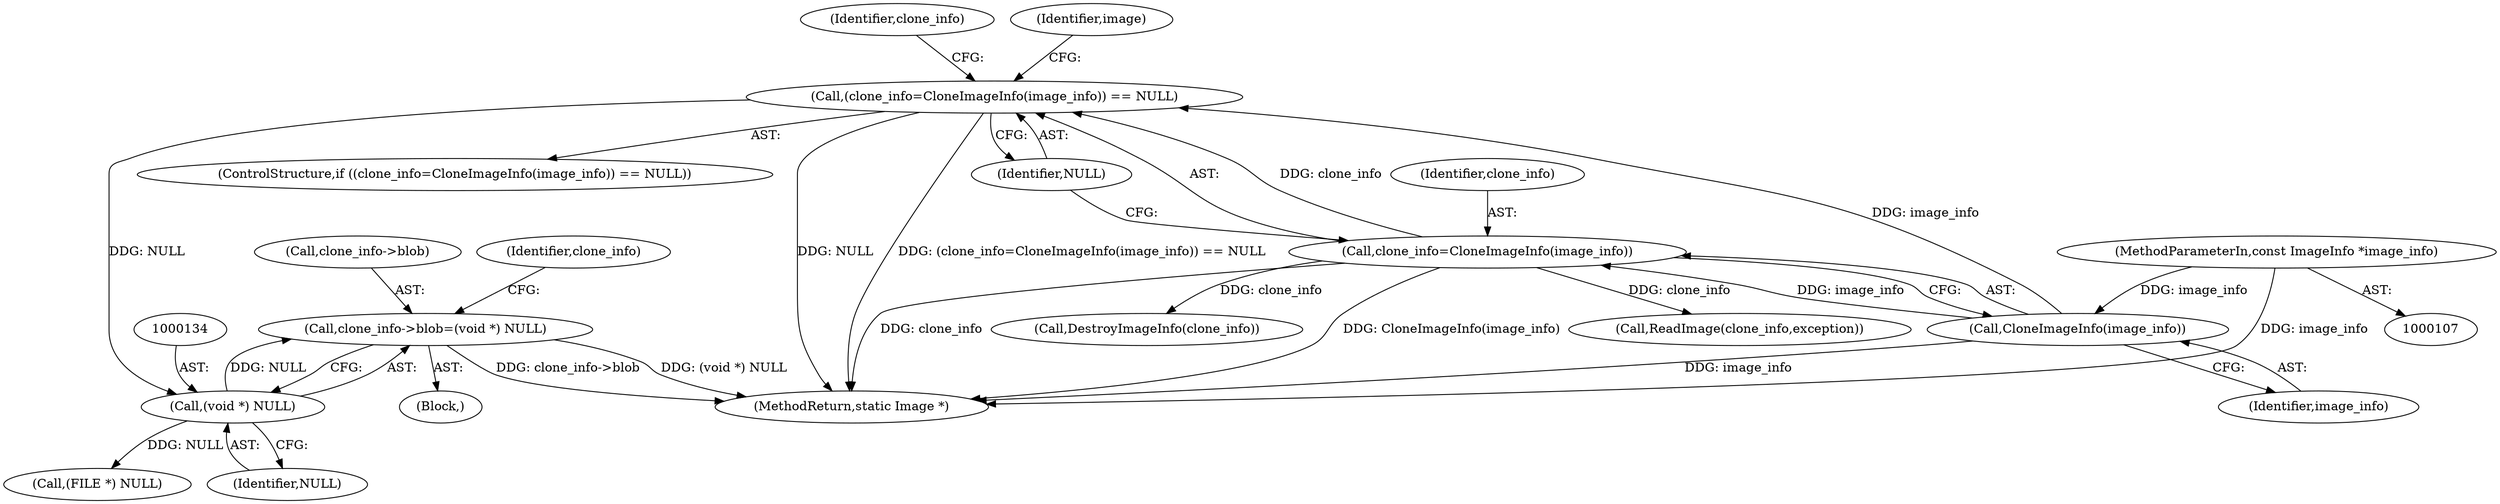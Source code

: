 digraph "0_ImageMagick_a251039393f423c7858e63cab6aa98d17b8b7a41@pointer" {
"1000129" [label="(Call,clone_info->blob=(void *) NULL)"];
"1000133" [label="(Call,(void *) NULL)"];
"1000121" [label="(Call,(clone_info=CloneImageInfo(image_info)) == NULL)"];
"1000122" [label="(Call,clone_info=CloneImageInfo(image_info))"];
"1000124" [label="(Call,CloneImageInfo(image_info))"];
"1000109" [label="(MethodParameterIn,const ImageInfo *image_info)"];
"1000122" [label="(Call,clone_info=CloneImageInfo(image_info))"];
"1000124" [label="(Call,CloneImageInfo(image_info))"];
"1000109" [label="(MethodParameterIn,const ImageInfo *image_info)"];
"1000131" [label="(Identifier,clone_info)"];
"1000138" [label="(Identifier,clone_info)"];
"1000133" [label="(Call,(void *) NULL)"];
"1000243" [label="(Call,ReadImage(clone_info,exception))"];
"1000129" [label="(Call,clone_info->blob=(void *) NULL)"];
"1000153" [label="(Call,(FILE *) NULL)"];
"1000130" [label="(Call,clone_info->blob)"];
"1000322" [label="(Call,DestroyImageInfo(clone_info))"];
"1000113" [label="(Block,)"];
"1000121" [label="(Call,(clone_info=CloneImageInfo(image_info)) == NULL)"];
"1000125" [label="(Identifier,image_info)"];
"1000135" [label="(Identifier,NULL)"];
"1000120" [label="(ControlStructure,if ((clone_info=CloneImageInfo(image_info)) == NULL))"];
"1000123" [label="(Identifier,clone_info)"];
"1000126" [label="(Identifier,NULL)"];
"1000326" [label="(MethodReturn,static Image *)"];
"1000128" [label="(Identifier,image)"];
"1000129" -> "1000113"  [label="AST: "];
"1000129" -> "1000133"  [label="CFG: "];
"1000130" -> "1000129"  [label="AST: "];
"1000133" -> "1000129"  [label="AST: "];
"1000138" -> "1000129"  [label="CFG: "];
"1000129" -> "1000326"  [label="DDG: clone_info->blob"];
"1000129" -> "1000326"  [label="DDG: (void *) NULL"];
"1000133" -> "1000129"  [label="DDG: NULL"];
"1000133" -> "1000135"  [label="CFG: "];
"1000134" -> "1000133"  [label="AST: "];
"1000135" -> "1000133"  [label="AST: "];
"1000121" -> "1000133"  [label="DDG: NULL"];
"1000133" -> "1000153"  [label="DDG: NULL"];
"1000121" -> "1000120"  [label="AST: "];
"1000121" -> "1000126"  [label="CFG: "];
"1000122" -> "1000121"  [label="AST: "];
"1000126" -> "1000121"  [label="AST: "];
"1000128" -> "1000121"  [label="CFG: "];
"1000131" -> "1000121"  [label="CFG: "];
"1000121" -> "1000326"  [label="DDG: NULL"];
"1000121" -> "1000326"  [label="DDG: (clone_info=CloneImageInfo(image_info)) == NULL"];
"1000122" -> "1000121"  [label="DDG: clone_info"];
"1000124" -> "1000121"  [label="DDG: image_info"];
"1000122" -> "1000124"  [label="CFG: "];
"1000123" -> "1000122"  [label="AST: "];
"1000124" -> "1000122"  [label="AST: "];
"1000126" -> "1000122"  [label="CFG: "];
"1000122" -> "1000326"  [label="DDG: clone_info"];
"1000122" -> "1000326"  [label="DDG: CloneImageInfo(image_info)"];
"1000124" -> "1000122"  [label="DDG: image_info"];
"1000122" -> "1000243"  [label="DDG: clone_info"];
"1000122" -> "1000322"  [label="DDG: clone_info"];
"1000124" -> "1000125"  [label="CFG: "];
"1000125" -> "1000124"  [label="AST: "];
"1000124" -> "1000326"  [label="DDG: image_info"];
"1000109" -> "1000124"  [label="DDG: image_info"];
"1000109" -> "1000107"  [label="AST: "];
"1000109" -> "1000326"  [label="DDG: image_info"];
}
